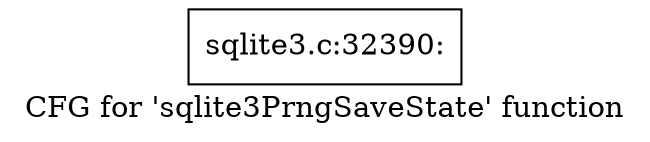 digraph "CFG for 'sqlite3PrngSaveState' function" {
	label="CFG for 'sqlite3PrngSaveState' function";

	Node0x55c0fb878970 [shape=record,label="{sqlite3.c:32390:}"];
}
